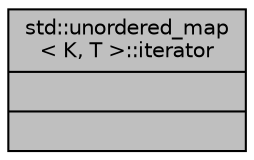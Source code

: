 digraph "std::unordered_map&lt; K, T &gt;::iterator"
{
  edge [fontname="Helvetica",fontsize="10",labelfontname="Helvetica",labelfontsize="10"];
  node [fontname="Helvetica",fontsize="10",shape=record];
  Node615 [label="{std::unordered_map\l\< K, T \>::iterator\n||}",height=0.2,width=0.4,color="black", fillcolor="grey75", style="filled", fontcolor="black"];
}
